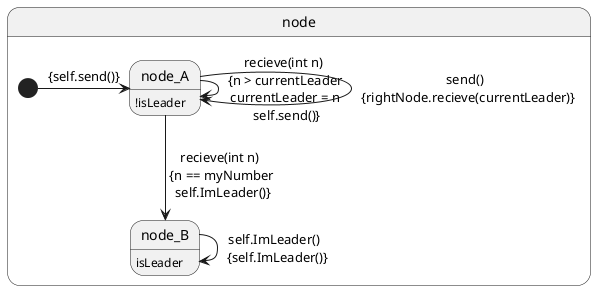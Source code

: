 @startuml

hide empty description

state node{
    state node_A : !isLeader

    state node_B : isLeader

    [*] -> node_A : {self.send()}
    node_A -> node_A : recieve(int n) \n {n > currentLeader \n currentLeader = n \n self.send()}
    node_A -> node_A : send() \n {rightNode.recieve(currentLeader)}
    node_A --> node_B : recieve(int n) \n {n == myNumber \n self.ImLeader()}
    node_B -> node_B : self.ImLeader() \n {self.ImLeader()}

}

@enduml